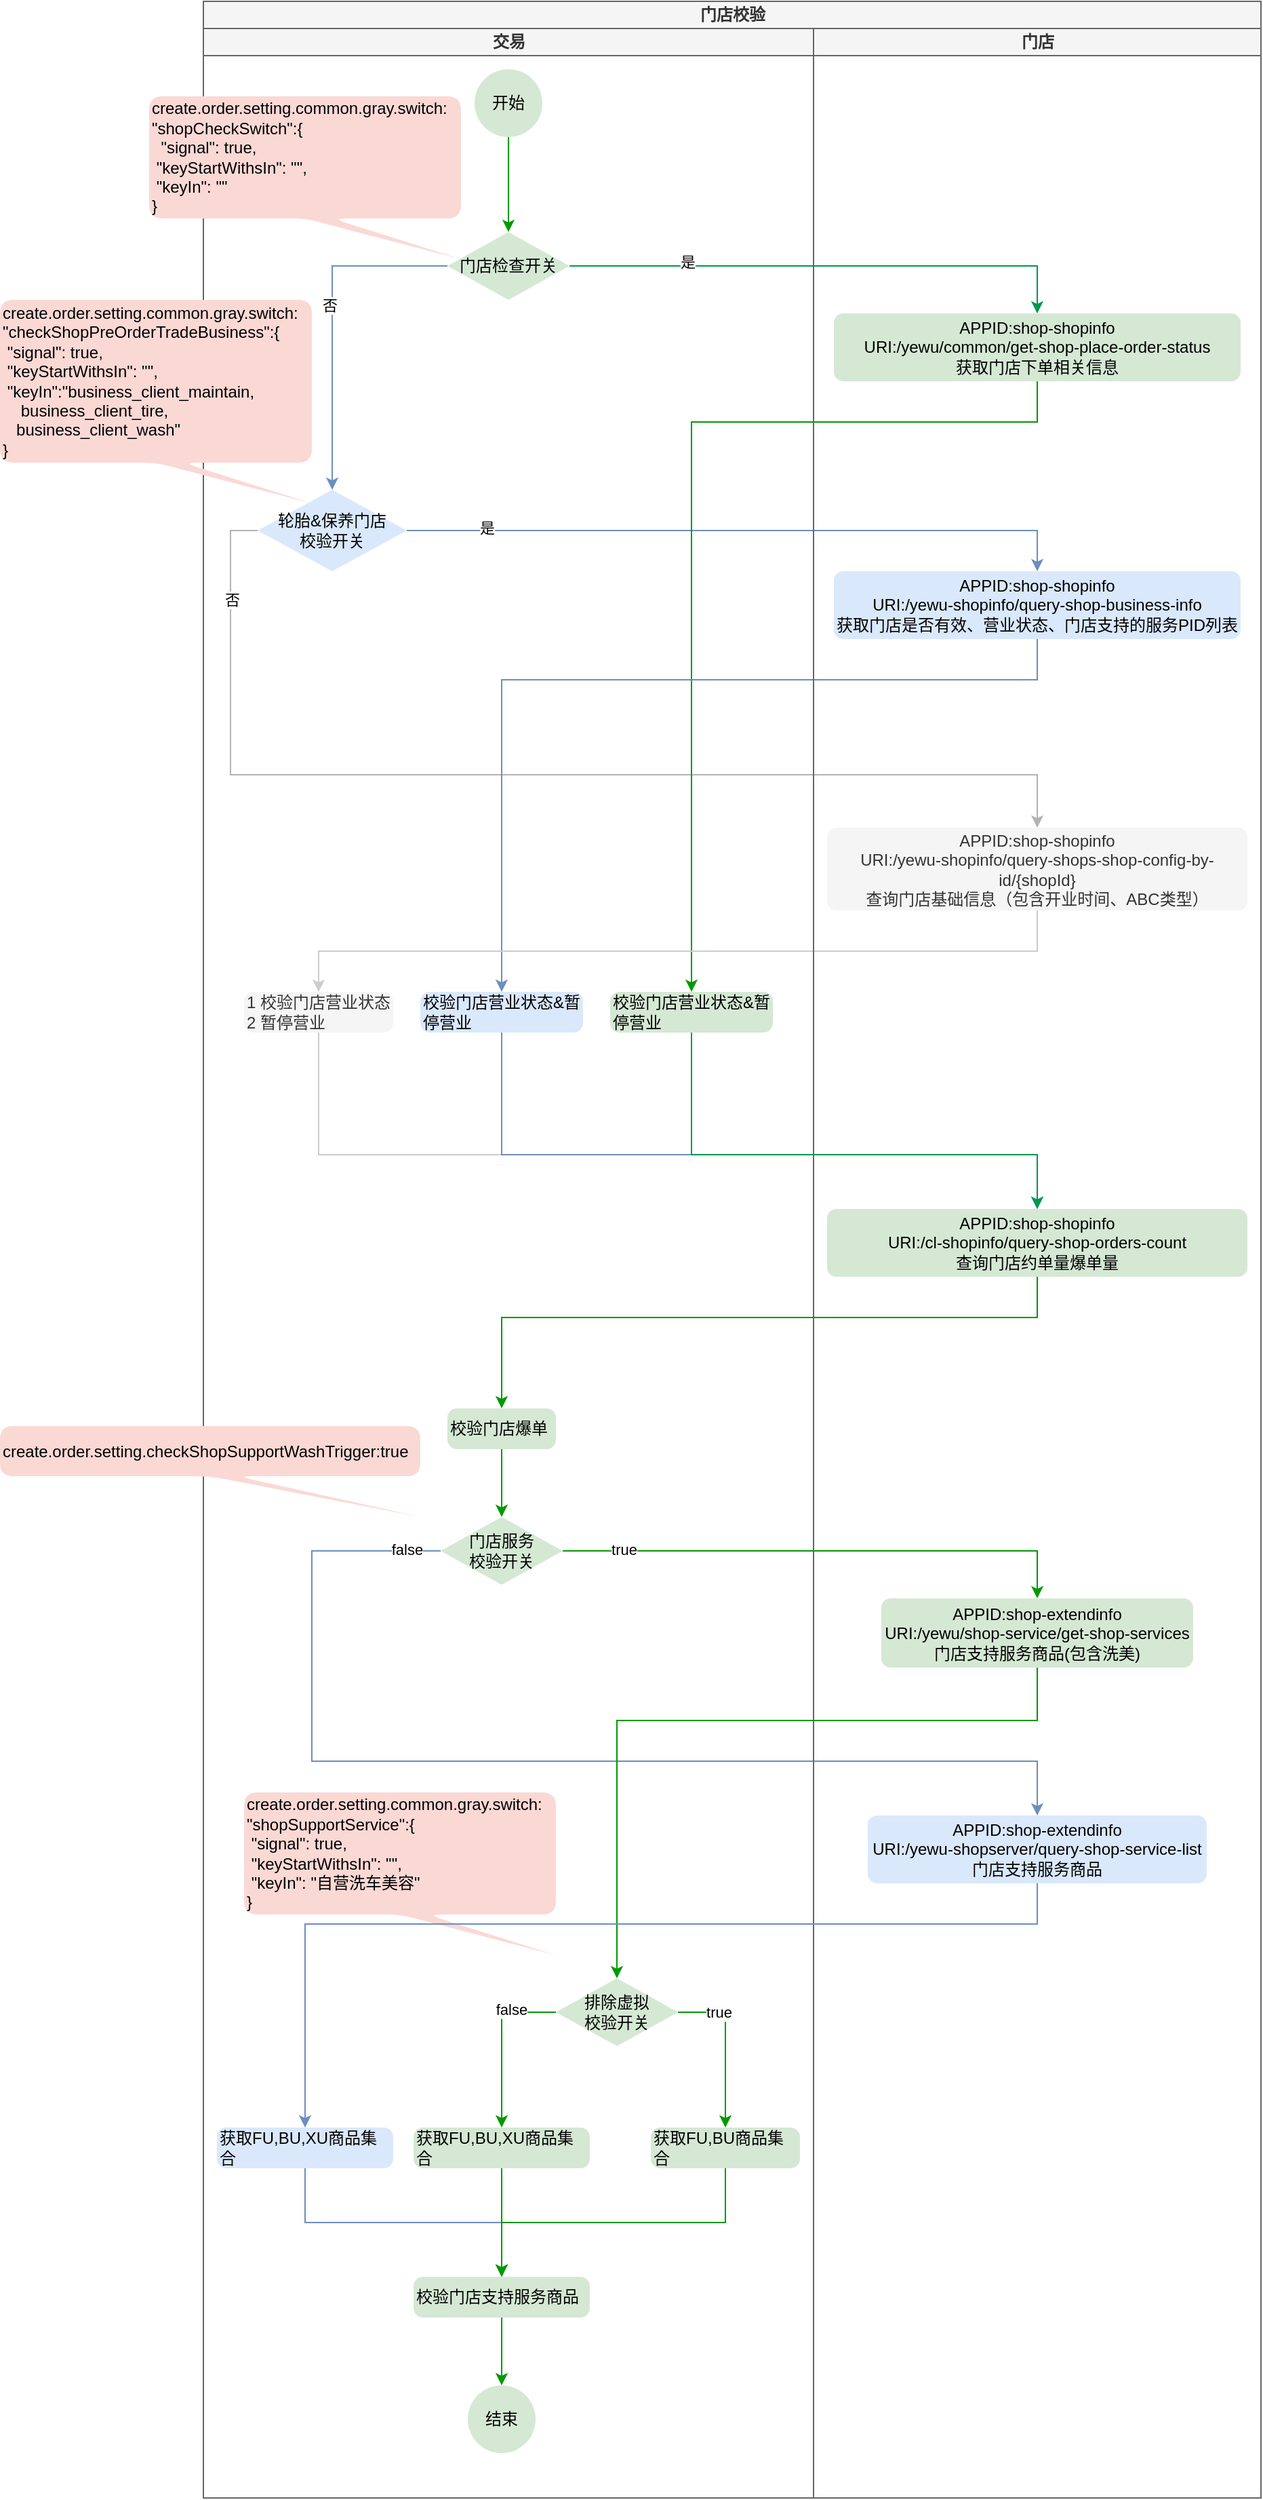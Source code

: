 <mxfile version="21.1.2" type="github">
  <diagram name="第 1 页" id="lylQPRJbhHLtNiqhlF0K">
    <mxGraphModel dx="1434" dy="708" grid="1" gridSize="10" guides="1" tooltips="1" connect="1" arrows="1" fold="1" page="1" pageScale="1" pageWidth="827" pageHeight="1169" math="0" shadow="0">
      <root>
        <mxCell id="0" />
        <mxCell id="1" parent="0" />
        <mxCell id="rHSOn81IW71_0ITYkw_M-21" value="门店校验" style="swimlane;childLayout=stackLayout;resizeParent=1;resizeParentMax=0;startSize=20;html=1;strokeColor=#666666;fillColor=#f5f5f5;fontColor=#333333;" vertex="1" parent="1">
          <mxGeometry x="190" y="530" width="780" height="1840" as="geometry" />
        </mxCell>
        <mxCell id="rHSOn81IW71_0ITYkw_M-42" style="edgeStyle=orthogonalEdgeStyle;rounded=0;orthogonalLoop=1;jettySize=auto;html=1;exitX=1;exitY=0.5;exitDx=0;exitDy=0;exitPerimeter=0;strokeColor=#00994D;" edge="1" parent="rHSOn81IW71_0ITYkw_M-21" source="rHSOn81IW71_0ITYkw_M-27" target="rHSOn81IW71_0ITYkw_M-33">
          <mxGeometry relative="1" as="geometry" />
        </mxCell>
        <mxCell id="rHSOn81IW71_0ITYkw_M-76" value="是" style="edgeLabel;html=1;align=center;verticalAlign=middle;resizable=0;points=[];" vertex="1" connectable="0" parent="rHSOn81IW71_0ITYkw_M-42">
          <mxGeometry x="-0.545" y="3" relative="1" as="geometry">
            <mxPoint as="offset" />
          </mxGeometry>
        </mxCell>
        <mxCell id="rHSOn81IW71_0ITYkw_M-45" style="edgeStyle=orthogonalEdgeStyle;rounded=0;orthogonalLoop=1;jettySize=auto;html=1;exitX=1;exitY=0.5;exitDx=0;exitDy=0;exitPerimeter=0;entryX=0.5;entryY=0;entryDx=0;entryDy=0;strokeColor=#6C8EBF;" edge="1" parent="rHSOn81IW71_0ITYkw_M-21" source="rHSOn81IW71_0ITYkw_M-30" target="rHSOn81IW71_0ITYkw_M-38">
          <mxGeometry relative="1" as="geometry" />
        </mxCell>
        <mxCell id="rHSOn81IW71_0ITYkw_M-78" value="是" style="edgeLabel;html=1;align=center;verticalAlign=middle;resizable=0;points=[];" vertex="1" connectable="0" parent="rHSOn81IW71_0ITYkw_M-45">
          <mxGeometry x="-0.762" y="2" relative="1" as="geometry">
            <mxPoint as="offset" />
          </mxGeometry>
        </mxCell>
        <mxCell id="rHSOn81IW71_0ITYkw_M-47" style="edgeStyle=orthogonalEdgeStyle;rounded=0;orthogonalLoop=1;jettySize=auto;html=1;entryX=0.5;entryY=0;entryDx=0;entryDy=0;exitX=0;exitY=0.5;exitDx=0;exitDy=0;exitPerimeter=0;strokeColor=#B3B3B3;" edge="1" parent="rHSOn81IW71_0ITYkw_M-21" source="rHSOn81IW71_0ITYkw_M-30" target="rHSOn81IW71_0ITYkw_M-40">
          <mxGeometry relative="1" as="geometry">
            <Array as="points">
              <mxPoint x="20" y="390" />
              <mxPoint x="20" y="570" />
              <mxPoint x="615" y="570" />
            </Array>
          </mxGeometry>
        </mxCell>
        <mxCell id="rHSOn81IW71_0ITYkw_M-79" value="否" style="edgeLabel;html=1;align=center;verticalAlign=middle;resizable=0;points=[];" vertex="1" connectable="0" parent="rHSOn81IW71_0ITYkw_M-47">
          <mxGeometry x="-0.83" y="1" relative="1" as="geometry">
            <mxPoint as="offset" />
          </mxGeometry>
        </mxCell>
        <mxCell id="rHSOn81IW71_0ITYkw_M-43" style="edgeStyle=orthogonalEdgeStyle;rounded=0;orthogonalLoop=1;jettySize=auto;html=1;exitX=0.5;exitY=1;exitDx=0;exitDy=0;strokeColor=#009900;" edge="1" parent="rHSOn81IW71_0ITYkw_M-21" source="rHSOn81IW71_0ITYkw_M-33" target="rHSOn81IW71_0ITYkw_M-50">
          <mxGeometry relative="1" as="geometry">
            <mxPoint x="340" y="730" as="targetPoint" />
            <Array as="points">
              <mxPoint x="615" y="310" />
              <mxPoint x="360" y="310" />
            </Array>
          </mxGeometry>
        </mxCell>
        <mxCell id="rHSOn81IW71_0ITYkw_M-46" style="edgeStyle=orthogonalEdgeStyle;rounded=0;orthogonalLoop=1;jettySize=auto;html=1;exitX=0.5;exitY=1;exitDx=0;exitDy=0;strokeColor=#6C8EBF;entryX=0.5;entryY=0;entryDx=0;entryDy=0;" edge="1" parent="rHSOn81IW71_0ITYkw_M-21" source="rHSOn81IW71_0ITYkw_M-38" target="rHSOn81IW71_0ITYkw_M-51">
          <mxGeometry relative="1" as="geometry">
            <mxPoint x="210" y="730" as="targetPoint" />
            <Array as="points">
              <mxPoint x="615" y="500" />
              <mxPoint x="220" y="500" />
            </Array>
          </mxGeometry>
        </mxCell>
        <mxCell id="rHSOn81IW71_0ITYkw_M-49" style="edgeStyle=orthogonalEdgeStyle;rounded=0;orthogonalLoop=1;jettySize=auto;html=1;exitX=0.5;exitY=1;exitDx=0;exitDy=0;strokeColor=#CCCCCC;entryX=0.5;entryY=0;entryDx=0;entryDy=0;" edge="1" parent="rHSOn81IW71_0ITYkw_M-21" source="rHSOn81IW71_0ITYkw_M-40" target="rHSOn81IW71_0ITYkw_M-61">
          <mxGeometry relative="1" as="geometry">
            <mxPoint x="80" y="730" as="targetPoint" />
          </mxGeometry>
        </mxCell>
        <mxCell id="rHSOn81IW71_0ITYkw_M-73" style="edgeStyle=orthogonalEdgeStyle;rounded=0;orthogonalLoop=1;jettySize=auto;html=1;entryX=0.5;entryY=0;entryDx=0;entryDy=0;strokeColor=#CCCCCC;" edge="1" parent="rHSOn81IW71_0ITYkw_M-21" source="rHSOn81IW71_0ITYkw_M-61" target="rHSOn81IW71_0ITYkw_M-83">
          <mxGeometry relative="1" as="geometry">
            <mxPoint x="220" y="880" as="targetPoint" />
            <Array as="points">
              <mxPoint x="85" y="850" />
              <mxPoint x="615" y="850" />
            </Array>
          </mxGeometry>
        </mxCell>
        <mxCell id="rHSOn81IW71_0ITYkw_M-75" style="edgeStyle=orthogonalEdgeStyle;rounded=0;orthogonalLoop=1;jettySize=auto;html=1;entryX=0.5;entryY=0;entryDx=0;entryDy=0;exitX=0.5;exitY=1;exitDx=0;exitDy=0;strokeColor=#6C8EBF;" edge="1" parent="rHSOn81IW71_0ITYkw_M-21" source="rHSOn81IW71_0ITYkw_M-51" target="rHSOn81IW71_0ITYkw_M-83">
          <mxGeometry relative="1" as="geometry">
            <mxPoint x="220" y="880" as="targetPoint" />
            <Array as="points">
              <mxPoint x="220" y="850" />
              <mxPoint x="615" y="850" />
            </Array>
          </mxGeometry>
        </mxCell>
        <mxCell id="rHSOn81IW71_0ITYkw_M-85" style="edgeStyle=orthogonalEdgeStyle;rounded=0;orthogonalLoop=1;jettySize=auto;html=1;entryX=0.5;entryY=0;entryDx=0;entryDy=0;strokeColor=#009900;exitX=0.5;exitY=1;exitDx=0;exitDy=0;" edge="1" parent="rHSOn81IW71_0ITYkw_M-21" source="rHSOn81IW71_0ITYkw_M-83" target="rHSOn81IW71_0ITYkw_M-86">
          <mxGeometry relative="1" as="geometry">
            <mxPoint x="220" y="910" as="targetPoint" />
            <mxPoint x="615" y="890" as="sourcePoint" />
            <Array as="points">
              <mxPoint x="615" y="970" />
              <mxPoint x="220" y="970" />
            </Array>
          </mxGeometry>
        </mxCell>
        <mxCell id="rHSOn81IW71_0ITYkw_M-90" style="edgeStyle=orthogonalEdgeStyle;rounded=0;orthogonalLoop=1;jettySize=auto;html=1;entryX=0.5;entryY=0;entryDx=0;entryDy=0;strokeColor=#009900;" edge="1" parent="rHSOn81IW71_0ITYkw_M-21" source="rHSOn81IW71_0ITYkw_M-89" target="rHSOn81IW71_0ITYkw_M-91">
          <mxGeometry relative="1" as="geometry">
            <mxPoint x="600" y="1177" as="targetPoint" />
          </mxGeometry>
        </mxCell>
        <mxCell id="rHSOn81IW71_0ITYkw_M-96" value="true" style="edgeLabel;html=1;align=center;verticalAlign=middle;resizable=0;points=[];" vertex="1" connectable="0" parent="rHSOn81IW71_0ITYkw_M-90">
          <mxGeometry x="-0.767" y="1" relative="1" as="geometry">
            <mxPoint as="offset" />
          </mxGeometry>
        </mxCell>
        <mxCell id="rHSOn81IW71_0ITYkw_M-93" style="edgeStyle=orthogonalEdgeStyle;rounded=0;orthogonalLoop=1;jettySize=auto;html=1;entryX=0.5;entryY=0;entryDx=0;entryDy=0;strokeColor=#6C8EBF;" edge="1" parent="rHSOn81IW71_0ITYkw_M-21" source="rHSOn81IW71_0ITYkw_M-89" target="rHSOn81IW71_0ITYkw_M-94">
          <mxGeometry relative="1" as="geometry">
            <mxPoint x="620" y="1417" as="targetPoint" />
            <Array as="points">
              <mxPoint x="80" y="1142" />
              <mxPoint x="80" y="1297" />
              <mxPoint x="615" y="1297" />
            </Array>
          </mxGeometry>
        </mxCell>
        <mxCell id="rHSOn81IW71_0ITYkw_M-97" value="false" style="edgeLabel;html=1;align=center;verticalAlign=middle;resizable=0;points=[];" vertex="1" connectable="0" parent="rHSOn81IW71_0ITYkw_M-93">
          <mxGeometry x="-0.939" y="-1" relative="1" as="geometry">
            <mxPoint as="offset" />
          </mxGeometry>
        </mxCell>
        <mxCell id="rHSOn81IW71_0ITYkw_M-22" value="交易" style="swimlane;startSize=20;html=1;fillColor=#f5f5f5;fontColor=#333333;strokeColor=#666666;" vertex="1" parent="rHSOn81IW71_0ITYkw_M-21">
          <mxGeometry y="20" width="450" height="1820" as="geometry" />
        </mxCell>
        <mxCell id="rHSOn81IW71_0ITYkw_M-26" style="edgeStyle=orthogonalEdgeStyle;rounded=0;orthogonalLoop=1;jettySize=auto;html=1;entryX=0.5;entryY=0;entryDx=0;entryDy=0;entryPerimeter=0;strokeColor=#009900;" edge="1" parent="rHSOn81IW71_0ITYkw_M-22" source="rHSOn81IW71_0ITYkw_M-25" target="rHSOn81IW71_0ITYkw_M-27">
          <mxGeometry relative="1" as="geometry">
            <mxPoint x="225" y="140" as="targetPoint" />
          </mxGeometry>
        </mxCell>
        <mxCell id="rHSOn81IW71_0ITYkw_M-25" value="开始" style="strokeWidth=1;html=1;shape=mxgraph.flowchart.start_2;whiteSpace=wrap;fillColor=#d5e8d4;strokeColor=none;" vertex="1" parent="rHSOn81IW71_0ITYkw_M-22">
          <mxGeometry x="200" y="30" width="50" height="50" as="geometry" />
        </mxCell>
        <mxCell id="rHSOn81IW71_0ITYkw_M-44" style="edgeStyle=orthogonalEdgeStyle;rounded=0;orthogonalLoop=1;jettySize=auto;html=1;exitX=0;exitY=0.5;exitDx=0;exitDy=0;exitPerimeter=0;strokeColor=#6C8EBF;" edge="1" parent="rHSOn81IW71_0ITYkw_M-22" source="rHSOn81IW71_0ITYkw_M-27" target="rHSOn81IW71_0ITYkw_M-30">
          <mxGeometry relative="1" as="geometry" />
        </mxCell>
        <mxCell id="rHSOn81IW71_0ITYkw_M-80" value="否" style="edgeLabel;html=1;align=center;verticalAlign=middle;resizable=0;points=[];" vertex="1" connectable="0" parent="rHSOn81IW71_0ITYkw_M-44">
          <mxGeometry x="-0.088" y="-2" relative="1" as="geometry">
            <mxPoint as="offset" />
          </mxGeometry>
        </mxCell>
        <mxCell id="rHSOn81IW71_0ITYkw_M-27" value="门店检查开关" style="strokeWidth=1;html=1;shape=mxgraph.flowchart.decision;whiteSpace=wrap;fillColor=#d5e8d4;strokeColor=none;" vertex="1" parent="rHSOn81IW71_0ITYkw_M-22">
          <mxGeometry x="180" y="150" width="90" height="50" as="geometry" />
        </mxCell>
        <mxCell id="rHSOn81IW71_0ITYkw_M-30" value="轮胎&amp;amp;保养门店&lt;br&gt;校验开关" style="strokeWidth=1;html=1;shape=mxgraph.flowchart.decision;whiteSpace=wrap;fillColor=#dae8fc;strokeColor=none;" vertex="1" parent="rHSOn81IW71_0ITYkw_M-22">
          <mxGeometry x="40" y="340" width="110" height="60" as="geometry" />
        </mxCell>
        <mxCell id="rHSOn81IW71_0ITYkw_M-50" value="&lt;div&gt;校验门店营业状态&amp;amp;暂停营业&lt;/div&gt;" style="rounded=1;whiteSpace=wrap;html=1;absoluteArcSize=1;arcSize=14;strokeWidth=1;align=left;strokeColor=none;fillColor=#d5e8d4;" vertex="1" parent="rHSOn81IW71_0ITYkw_M-22">
          <mxGeometry x="300" y="710" width="120" height="30" as="geometry" />
        </mxCell>
        <mxCell id="rHSOn81IW71_0ITYkw_M-51" value="&lt;div&gt;校验门店营业状态&amp;amp;暂停营业&lt;/div&gt;" style="rounded=1;whiteSpace=wrap;html=1;absoluteArcSize=1;arcSize=14;strokeWidth=1;align=left;strokeColor=none;fillColor=#dae8fc;" vertex="1" parent="rHSOn81IW71_0ITYkw_M-22">
          <mxGeometry x="160" y="710" width="120" height="30" as="geometry" />
        </mxCell>
        <mxCell id="rHSOn81IW71_0ITYkw_M-61" value="&lt;div&gt;1 校验门店营业状态&lt;/div&gt;&lt;div&gt;2 暂停营业&lt;/div&gt;" style="rounded=1;whiteSpace=wrap;html=1;absoluteArcSize=1;arcSize=14;strokeWidth=1;align=left;strokeColor=none;fillColor=#f5f5f5;fontColor=#333333;" vertex="1" parent="rHSOn81IW71_0ITYkw_M-22">
          <mxGeometry x="30" y="710" width="110" height="30" as="geometry" />
        </mxCell>
        <mxCell id="rHSOn81IW71_0ITYkw_M-82" value="结束" style="strokeWidth=1;html=1;shape=mxgraph.flowchart.start_2;whiteSpace=wrap;fillColor=#d5e8d4;strokeColor=none;" vertex="1" parent="rHSOn81IW71_0ITYkw_M-22">
          <mxGeometry x="195" y="1737" width="50" height="50" as="geometry" />
        </mxCell>
        <mxCell id="rHSOn81IW71_0ITYkw_M-88" style="edgeStyle=orthogonalEdgeStyle;rounded=0;orthogonalLoop=1;jettySize=auto;html=1;exitX=0.5;exitY=1;exitDx=0;exitDy=0;entryX=0.5;entryY=0;entryDx=0;entryDy=0;entryPerimeter=0;strokeColor=#009900;" edge="1" parent="rHSOn81IW71_0ITYkw_M-22" source="rHSOn81IW71_0ITYkw_M-86" target="rHSOn81IW71_0ITYkw_M-89">
          <mxGeometry relative="1" as="geometry">
            <mxPoint x="220" y="1087" as="targetPoint" />
          </mxGeometry>
        </mxCell>
        <mxCell id="rHSOn81IW71_0ITYkw_M-86" value="&lt;div&gt;校验门店爆单&lt;/div&gt;" style="rounded=1;whiteSpace=wrap;html=1;absoluteArcSize=1;arcSize=14;strokeWidth=1;align=left;strokeColor=none;fillColor=#d5e8d4;" vertex="1" parent="rHSOn81IW71_0ITYkw_M-22">
          <mxGeometry x="180" y="1017" width="80" height="30" as="geometry" />
        </mxCell>
        <mxCell id="rHSOn81IW71_0ITYkw_M-89" value="门店服务&lt;br&gt;校验开关" style="strokeWidth=1;html=1;shape=mxgraph.flowchart.decision;whiteSpace=wrap;fillColor=#d5e8d4;strokeColor=none;" vertex="1" parent="rHSOn81IW71_0ITYkw_M-22">
          <mxGeometry x="175" y="1097" width="90" height="50" as="geometry" />
        </mxCell>
        <mxCell id="rHSOn81IW71_0ITYkw_M-99" style="edgeStyle=orthogonalEdgeStyle;rounded=0;orthogonalLoop=1;jettySize=auto;html=1;entryX=0.5;entryY=0;entryDx=0;entryDy=0;strokeColor=#009900;" edge="1" parent="rHSOn81IW71_0ITYkw_M-22" source="rHSOn81IW71_0ITYkw_M-98" target="rHSOn81IW71_0ITYkw_M-151">
          <mxGeometry relative="1" as="geometry">
            <mxPoint x="370" y="1527" as="targetPoint" />
            <Array as="points">
              <mxPoint x="385" y="1462" />
            </Array>
          </mxGeometry>
        </mxCell>
        <mxCell id="rHSOn81IW71_0ITYkw_M-156" value="true" style="edgeLabel;html=1;align=center;verticalAlign=middle;resizable=0;points=[];" vertex="1" connectable="0" parent="rHSOn81IW71_0ITYkw_M-99">
          <mxGeometry x="-0.5" relative="1" as="geometry">
            <mxPoint as="offset" />
          </mxGeometry>
        </mxCell>
        <mxCell id="rHSOn81IW71_0ITYkw_M-100" style="edgeStyle=orthogonalEdgeStyle;rounded=0;orthogonalLoop=1;jettySize=auto;html=1;entryX=0.5;entryY=0;entryDx=0;entryDy=0;strokeColor=#009900;" edge="1" parent="rHSOn81IW71_0ITYkw_M-22" source="rHSOn81IW71_0ITYkw_M-98" target="rHSOn81IW71_0ITYkw_M-103">
          <mxGeometry relative="1" as="geometry">
            <mxPoint x="210" y="1527" as="targetPoint" />
            <Array as="points">
              <mxPoint x="220" y="1462" />
            </Array>
          </mxGeometry>
        </mxCell>
        <mxCell id="rHSOn81IW71_0ITYkw_M-157" value="false" style="edgeLabel;html=1;align=center;verticalAlign=middle;resizable=0;points=[];" vertex="1" connectable="0" parent="rHSOn81IW71_0ITYkw_M-100">
          <mxGeometry x="-0.472" y="-2" relative="1" as="geometry">
            <mxPoint as="offset" />
          </mxGeometry>
        </mxCell>
        <mxCell id="rHSOn81IW71_0ITYkw_M-98" value="排除虚拟&lt;br&gt;校验开关" style="strokeWidth=1;html=1;shape=mxgraph.flowchart.decision;whiteSpace=wrap;fillColor=#d5e8d4;strokeColor=none;" vertex="1" parent="rHSOn81IW71_0ITYkw_M-22">
          <mxGeometry x="260" y="1437" width="90" height="50" as="geometry" />
        </mxCell>
        <mxCell id="rHSOn81IW71_0ITYkw_M-155" style="edgeStyle=orthogonalEdgeStyle;rounded=0;orthogonalLoop=1;jettySize=auto;html=1;entryX=0.5;entryY=0;entryDx=0;entryDy=0;entryPerimeter=0;strokeColor=#009900;" edge="1" parent="rHSOn81IW71_0ITYkw_M-22" source="rHSOn81IW71_0ITYkw_M-101" target="rHSOn81IW71_0ITYkw_M-82">
          <mxGeometry relative="1" as="geometry" />
        </mxCell>
        <mxCell id="rHSOn81IW71_0ITYkw_M-101" value="&lt;div&gt;校验门店支持服务商品&lt;/div&gt;" style="rounded=1;whiteSpace=wrap;html=1;absoluteArcSize=1;arcSize=14;strokeWidth=1;align=left;strokeColor=none;fillColor=#d5e8d4;" vertex="1" parent="rHSOn81IW71_0ITYkw_M-22">
          <mxGeometry x="155" y="1657" width="130" height="30" as="geometry" />
        </mxCell>
        <mxCell id="rHSOn81IW71_0ITYkw_M-152" style="edgeStyle=orthogonalEdgeStyle;rounded=0;orthogonalLoop=1;jettySize=auto;html=1;exitX=0.5;exitY=1;exitDx=0;exitDy=0;entryX=0.5;entryY=0;entryDx=0;entryDy=0;strokeColor=#6C8EBF;" edge="1" parent="rHSOn81IW71_0ITYkw_M-22" source="rHSOn81IW71_0ITYkw_M-102" target="rHSOn81IW71_0ITYkw_M-101">
          <mxGeometry relative="1" as="geometry" />
        </mxCell>
        <mxCell id="rHSOn81IW71_0ITYkw_M-102" value="获取FU,BU,XU&lt;span style=&quot;background-color: initial;&quot;&gt;商品集合&lt;/span&gt;" style="rounded=1;whiteSpace=wrap;html=1;absoluteArcSize=1;arcSize=14;strokeWidth=1;align=left;strokeColor=none;fillColor=#dae8fc;" vertex="1" parent="rHSOn81IW71_0ITYkw_M-22">
          <mxGeometry x="10" y="1547" width="130" height="30" as="geometry" />
        </mxCell>
        <mxCell id="rHSOn81IW71_0ITYkw_M-153" style="edgeStyle=orthogonalEdgeStyle;rounded=0;orthogonalLoop=1;jettySize=auto;html=1;entryX=0.5;entryY=0;entryDx=0;entryDy=0;strokeColor=#009900;" edge="1" parent="rHSOn81IW71_0ITYkw_M-22" source="rHSOn81IW71_0ITYkw_M-103" target="rHSOn81IW71_0ITYkw_M-101">
          <mxGeometry relative="1" as="geometry" />
        </mxCell>
        <mxCell id="rHSOn81IW71_0ITYkw_M-103" value="获取FU,BU,XU&lt;span style=&quot;background-color: initial;&quot;&gt;商品集合&lt;/span&gt;" style="rounded=1;whiteSpace=wrap;html=1;absoluteArcSize=1;arcSize=14;strokeWidth=1;align=left;strokeColor=none;fillColor=#d5e8d4;" vertex="1" parent="rHSOn81IW71_0ITYkw_M-22">
          <mxGeometry x="155" y="1547" width="130" height="30" as="geometry" />
        </mxCell>
        <mxCell id="rHSOn81IW71_0ITYkw_M-154" style="edgeStyle=orthogonalEdgeStyle;rounded=0;orthogonalLoop=1;jettySize=auto;html=1;entryX=0.5;entryY=0;entryDx=0;entryDy=0;strokeColor=#009900;" edge="1" parent="rHSOn81IW71_0ITYkw_M-22" source="rHSOn81IW71_0ITYkw_M-151" target="rHSOn81IW71_0ITYkw_M-101">
          <mxGeometry relative="1" as="geometry">
            <Array as="points">
              <mxPoint x="385" y="1617" />
              <mxPoint x="220" y="1617" />
            </Array>
          </mxGeometry>
        </mxCell>
        <mxCell id="rHSOn81IW71_0ITYkw_M-151" value="获取FU,BU&lt;span style=&quot;background-color: initial;&quot;&gt;商品集合&lt;/span&gt;" style="rounded=1;whiteSpace=wrap;html=1;absoluteArcSize=1;arcSize=14;strokeWidth=1;align=left;strokeColor=none;fillColor=#d5e8d4;" vertex="1" parent="rHSOn81IW71_0ITYkw_M-22">
          <mxGeometry x="330" y="1547" width="110" height="30" as="geometry" />
        </mxCell>
        <mxCell id="rHSOn81IW71_0ITYkw_M-161" value="create.order.setting.common.gray.switch:&lt;br&gt;&lt;div style=&quot;&quot;&gt;&lt;span style=&quot;background-color: initial;&quot;&gt;&quot;checkShopPreOrderTradeBusiness&quot;:&lt;/span&gt;{&lt;/div&gt;&lt;div&gt;&lt;span style=&quot;&quot;&gt;	&lt;/span&gt;&lt;span style=&quot;white-space: pre;&quot;&gt;	&lt;/span&gt;&quot;signal&quot;: true,&lt;/div&gt;&lt;div&gt;&lt;span style=&quot;&quot;&gt;	&lt;/span&gt;&lt;span style=&quot;white-space: pre;&quot;&gt;	&lt;/span&gt;&quot;keyStartWithsIn&quot;: &quot;&quot;,&lt;/div&gt;&lt;div&gt;&lt;span style=&quot;&quot;&gt;	&lt;/span&gt;&lt;span style=&quot;white-space: pre;&quot;&gt;	&lt;/span&gt;&quot;keyIn&quot;:&quot;business_client_maintain,&lt;/div&gt;&lt;div&gt;&lt;span style=&quot;white-space: pre;&quot;&gt;	&lt;/span&gt;&lt;span style=&quot;white-space: pre;&quot;&gt;	&amp;nbsp;&lt;span style=&quot;white-space: pre;&quot;&gt;	&lt;/span&gt;&lt;/span&gt;business_client_tire,&lt;/div&gt;&lt;div&gt;&lt;span style=&quot;white-space: pre;&quot;&gt;	&lt;/span&gt;&lt;span style=&quot;white-space: pre;&quot;&gt;	&lt;span style=&quot;white-space: pre;&quot;&gt;	&lt;/span&gt;&lt;/span&gt;business_client_wash&quot;&lt;/div&gt;&lt;div&gt;}&lt;/div&gt;" style="shape=callout;whiteSpace=wrap;html=1;perimeter=calloutPerimeter;position2=1;fillColor=#fad9d5;strokeColor=none;rounded=1;align=left;" vertex="1" parent="rHSOn81IW71_0ITYkw_M-22">
          <mxGeometry x="-150" y="200" width="230" height="150" as="geometry" />
        </mxCell>
        <mxCell id="rHSOn81IW71_0ITYkw_M-162" value="create.order.setting.checkShopSupportWashTrigger:true" style="shape=callout;whiteSpace=wrap;html=1;perimeter=calloutPerimeter;position2=1;fillColor=#fad9d5;strokeColor=none;rounded=1;align=left;" vertex="1" parent="rHSOn81IW71_0ITYkw_M-22">
          <mxGeometry x="-150" y="1030" width="310" height="67" as="geometry" />
        </mxCell>
        <mxCell id="rHSOn81IW71_0ITYkw_M-163" value="create.order.setting.common.gray.switch:&lt;br&gt;&lt;div style=&quot;&quot;&gt;&lt;span style=&quot;background-color: initial;&quot;&gt;&quot;shopSupportService&quot;:&lt;/span&gt;{&lt;/div&gt;&lt;div&gt;&lt;span style=&quot;&quot;&gt;	&lt;/span&gt;&lt;span style=&quot;white-space: pre;&quot;&gt;	&lt;/span&gt;&quot;signal&quot;: true,&lt;/div&gt;&lt;div&gt;&lt;span style=&quot;&quot;&gt;	&lt;/span&gt;&lt;span style=&quot;white-space: pre;&quot;&gt;	&lt;/span&gt;&quot;keyStartWithsIn&quot;: &quot;&quot;,&lt;/div&gt;&lt;div&gt;&lt;span style=&quot;&quot;&gt;	&lt;/span&gt;&lt;span style=&quot;white-space: pre;&quot;&gt;	&lt;/span&gt;&quot;keyIn&quot;: &quot;自营洗车美容&quot;&lt;/div&gt;&lt;div&gt;}&lt;/div&gt;" style="shape=callout;whiteSpace=wrap;html=1;perimeter=calloutPerimeter;position2=1;fillColor=#fad9d5;strokeColor=none;rounded=1;align=left;" vertex="1" parent="rHSOn81IW71_0ITYkw_M-22">
          <mxGeometry x="30" y="1300" width="230" height="120" as="geometry" />
        </mxCell>
        <mxCell id="rHSOn81IW71_0ITYkw_M-92" style="edgeStyle=orthogonalEdgeStyle;rounded=0;orthogonalLoop=1;jettySize=auto;html=1;strokeColor=#009900;entryX=0.5;entryY=0;entryDx=0;entryDy=0;entryPerimeter=0;" edge="1" parent="rHSOn81IW71_0ITYkw_M-21" source="rHSOn81IW71_0ITYkw_M-91" target="rHSOn81IW71_0ITYkw_M-98">
          <mxGeometry relative="1" as="geometry">
            <mxPoint x="290" y="1457" as="targetPoint" />
            <Array as="points">
              <mxPoint x="615" y="1267" />
              <mxPoint x="305" y="1267" />
            </Array>
          </mxGeometry>
        </mxCell>
        <mxCell id="rHSOn81IW71_0ITYkw_M-23" value="门店" style="swimlane;startSize=20;html=1;fillColor=#f5f5f5;fontColor=#333333;strokeColor=#666666;" vertex="1" parent="rHSOn81IW71_0ITYkw_M-21">
          <mxGeometry x="450" y="20" width="330" height="1820" as="geometry" />
        </mxCell>
        <mxCell id="rHSOn81IW71_0ITYkw_M-33" value="&lt;div&gt;APPID:shop-shopinfo&lt;/div&gt;&lt;div&gt;URI:/yewu/common/get-shop-place-order-status&lt;/div&gt;&lt;div&gt;获取门店下单相关信息&lt;br&gt;&lt;/div&gt;" style="rounded=1;whiteSpace=wrap;html=1;absoluteArcSize=1;arcSize=14;strokeWidth=1;strokeColor=none;fillColor=#d5e8d4;" vertex="1" parent="rHSOn81IW71_0ITYkw_M-23">
          <mxGeometry x="15" y="210" width="300" height="50" as="geometry" />
        </mxCell>
        <mxCell id="rHSOn81IW71_0ITYkw_M-38" value="&lt;div&gt;APPID:shop-shopinfo&lt;/div&gt;&lt;div&gt;URI:/yewu-shopinfo/query-shop-business-info&lt;/div&gt;&lt;div&gt;获取门店是否有效、营业状态、门店支持的服务PID列表&lt;br&gt;&lt;/div&gt;" style="rounded=1;whiteSpace=wrap;html=1;absoluteArcSize=1;arcSize=14;strokeWidth=1;strokeColor=none;fillColor=#dae8fc;" vertex="1" parent="rHSOn81IW71_0ITYkw_M-23">
          <mxGeometry x="15" y="400" width="300" height="50" as="geometry" />
        </mxCell>
        <mxCell id="rHSOn81IW71_0ITYkw_M-40" value="&lt;div&gt;APPID:shop-shopinfo&lt;/div&gt;&lt;div&gt;URI:/yewu-shopinfo/query-shops-shop-config-by-id/{shopId}&lt;/div&gt;&lt;div&gt;查询门店基础信息（包含开业时间、ABC类型）&lt;br&gt;&lt;/div&gt;" style="rounded=1;whiteSpace=wrap;html=1;absoluteArcSize=1;arcSize=14;strokeWidth=1;strokeColor=none;fillColor=#f5f5f5;fontColor=#333333;" vertex="1" parent="rHSOn81IW71_0ITYkw_M-23">
          <mxGeometry x="10" y="589" width="310" height="61" as="geometry" />
        </mxCell>
        <mxCell id="rHSOn81IW71_0ITYkw_M-83" value="&lt;div&gt;APPID:shop-shopinfo&lt;/div&gt;&lt;div&gt;URI:/cl-shopinfo/query-shop-orders-count&lt;/div&gt;&lt;div&gt;查询门店约单量爆单量&lt;br&gt;&lt;/div&gt;" style="rounded=1;whiteSpace=wrap;html=1;absoluteArcSize=1;arcSize=14;strokeWidth=1;strokeColor=none;fillColor=#d5e8d4;" vertex="1" parent="rHSOn81IW71_0ITYkw_M-23">
          <mxGeometry x="10" y="870" width="310" height="50" as="geometry" />
        </mxCell>
        <mxCell id="rHSOn81IW71_0ITYkw_M-91" value="&lt;div&gt;APPID:shop-extendinfo&lt;/div&gt;&lt;div&gt;URI:/yewu/shop-service/get-shop-services&lt;/div&gt;&lt;div&gt;门店支持服务商品(包含洗美)&lt;br&gt;&lt;/div&gt;" style="rounded=1;whiteSpace=wrap;html=1;absoluteArcSize=1;arcSize=14;strokeWidth=1;strokeColor=none;fillColor=#d5e8d4;" vertex="1" parent="rHSOn81IW71_0ITYkw_M-23">
          <mxGeometry x="50" y="1157" width="230" height="51" as="geometry" />
        </mxCell>
        <mxCell id="rHSOn81IW71_0ITYkw_M-94" value="&lt;div&gt;APPID:shop-extendinfo&lt;/div&gt;&lt;div&gt;URI:/yewu-shopserver/query-shop-service-list&lt;/div&gt;&lt;div&gt;门店支持服务商品&lt;br&gt;&lt;/div&gt;" style="rounded=1;whiteSpace=wrap;html=1;absoluteArcSize=1;arcSize=14;strokeWidth=1;strokeColor=none;fillColor=#dae8fc;" vertex="1" parent="rHSOn81IW71_0ITYkw_M-23">
          <mxGeometry x="40" y="1317" width="250" height="50" as="geometry" />
        </mxCell>
        <mxCell id="rHSOn81IW71_0ITYkw_M-95" style="edgeStyle=orthogonalEdgeStyle;rounded=0;orthogonalLoop=1;jettySize=auto;html=1;entryX=0.5;entryY=0;entryDx=0;entryDy=0;strokeColor=#6C8EBF;" edge="1" parent="rHSOn81IW71_0ITYkw_M-21" source="rHSOn81IW71_0ITYkw_M-94" target="rHSOn81IW71_0ITYkw_M-102">
          <mxGeometry relative="1" as="geometry">
            <mxPoint x="80" y="1547" as="targetPoint" />
            <Array as="points">
              <mxPoint x="615" y="1417" />
              <mxPoint x="75" y="1417" />
            </Array>
          </mxGeometry>
        </mxCell>
        <mxCell id="rHSOn81IW71_0ITYkw_M-84" style="edgeStyle=orthogonalEdgeStyle;rounded=0;orthogonalLoop=1;jettySize=auto;html=1;exitX=0.5;exitY=1;exitDx=0;exitDy=0;strokeColor=#00994D;entryX=0.5;entryY=0;entryDx=0;entryDy=0;" edge="1" parent="rHSOn81IW71_0ITYkw_M-21" source="rHSOn81IW71_0ITYkw_M-50" target="rHSOn81IW71_0ITYkw_M-83">
          <mxGeometry relative="1" as="geometry">
            <mxPoint x="460" y="850" as="targetPoint" />
            <Array as="points">
              <mxPoint x="360" y="850" />
              <mxPoint x="615" y="850" />
            </Array>
          </mxGeometry>
        </mxCell>
        <mxCell id="rHSOn81IW71_0ITYkw_M-159" value="create.order.setting.common.gray.switch:&lt;br&gt;&lt;div style=&quot;&quot;&gt;&lt;span style=&quot;background-color: initial;&quot;&gt;&quot;shopCheckSwitch&quot;:&lt;/span&gt;{&lt;/div&gt;&lt;div&gt;&lt;span style=&quot;&quot;&gt;&lt;/span&gt;&amp;nbsp;&lt;span style=&quot;white-space: pre;&quot;&gt;	&lt;/span&gt;&quot;signal&quot;: true,&lt;/div&gt;&lt;div&gt;&lt;span style=&quot;&quot;&gt;	&lt;/span&gt;&lt;span style=&quot;white-space: pre;&quot;&gt;	&lt;/span&gt;&quot;keyStartWithsIn&quot;: &quot;&quot;,&lt;/div&gt;&lt;div&gt;&lt;span style=&quot;&quot;&gt;	&lt;/span&gt;&lt;span style=&quot;white-space: pre;&quot;&gt;	&lt;/span&gt;&quot;keyIn&quot;: &quot;&quot;&lt;/div&gt;&lt;div&gt;}&lt;/div&gt;" style="shape=callout;whiteSpace=wrap;html=1;perimeter=calloutPerimeter;position2=1;fillColor=#fad9d5;strokeColor=none;rounded=1;align=left;" vertex="1" parent="1">
          <mxGeometry x="150" y="600" width="230" height="120" as="geometry" />
        </mxCell>
      </root>
    </mxGraphModel>
  </diagram>
</mxfile>
